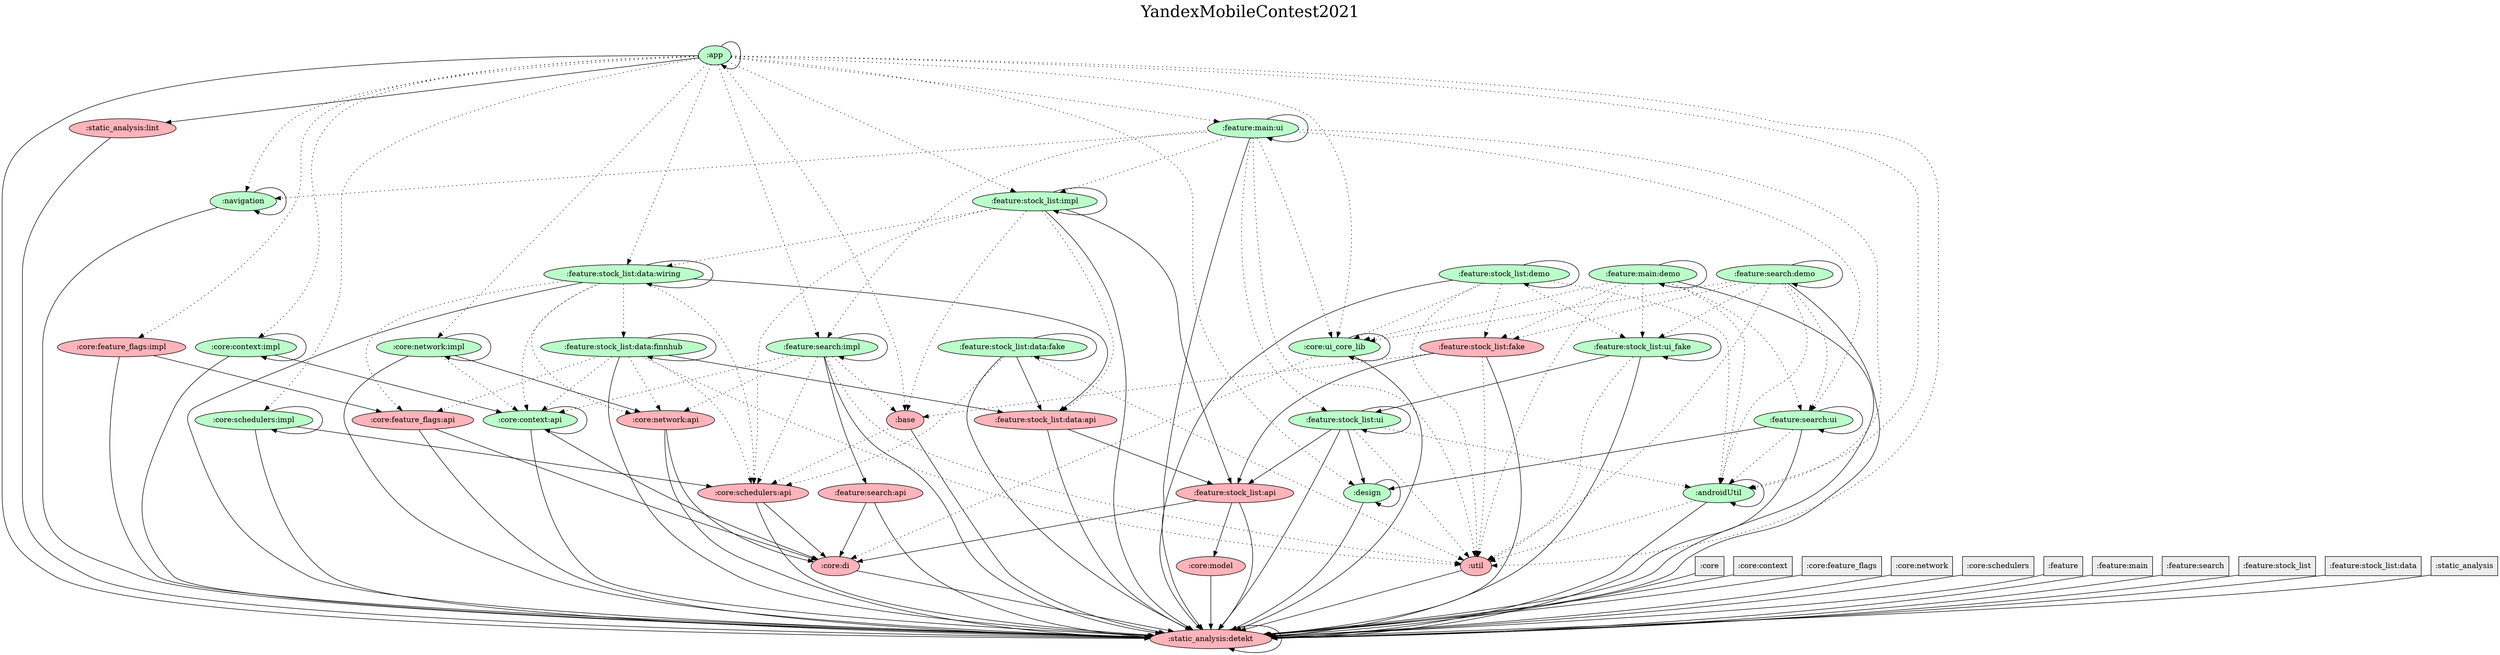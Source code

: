 digraph {
  graph [label="YandexMobileContest2021\n ",labelloc=t,fontsize=30,ranksep=1.4];
  node [style=filled, fillcolor="#bbbbbb"];
  rankdir=TB;

  # Projects

  ":androidUtil" [fillcolor="#baffc9"];
  ":app" [fillcolor="#baffc9"];
  ":base" [fillcolor="#ffb3ba"];
  ":core" [shape=box, fillcolor="#eeeeee"];
  ":core:context" [shape=box, fillcolor="#eeeeee"];
  ":core:context:api" [fillcolor="#baffc9"];
  ":core:context:impl" [fillcolor="#baffc9"];
  ":core:di" [fillcolor="#ffb3ba"];
  ":core:feature_flags" [shape=box, fillcolor="#eeeeee"];
  ":core:feature_flags:api" [fillcolor="#ffb3ba"];
  ":core:feature_flags:impl" [fillcolor="#ffb3ba"];
  ":core:model" [fillcolor="#ffb3ba"];
  ":core:network" [shape=box, fillcolor="#eeeeee"];
  ":core:network:api" [fillcolor="#ffb3ba"];
  ":core:network:impl" [fillcolor="#baffc9"];
  ":core:schedulers" [shape=box, fillcolor="#eeeeee"];
  ":core:schedulers:api" [fillcolor="#ffb3ba"];
  ":core:schedulers:impl" [fillcolor="#baffc9"];
  ":core:ui_core_lib" [fillcolor="#baffc9"];
  ":design" [fillcolor="#baffc9"];
  ":feature" [shape=box, fillcolor="#eeeeee"];
  ":feature:main" [shape=box, fillcolor="#eeeeee"];
  ":feature:main:demo" [fillcolor="#baffc9"];
  ":feature:main:ui" [fillcolor="#baffc9"];
  ":feature:search" [shape=box, fillcolor="#eeeeee"];
  ":feature:search:api" [fillcolor="#ffb3ba"];
  ":feature:search:demo" [fillcolor="#baffc9"];
  ":feature:search:impl" [fillcolor="#baffc9"];
  ":feature:search:ui" [fillcolor="#baffc9"];
  ":feature:stock_list" [shape=box, fillcolor="#eeeeee"];
  ":feature:stock_list:api" [fillcolor="#ffb3ba"];
  ":feature:stock_list:data" [shape=box, fillcolor="#eeeeee"];
  ":feature:stock_list:data:api" [fillcolor="#ffb3ba"];
  ":feature:stock_list:data:fake" [fillcolor="#baffc9"];
  ":feature:stock_list:data:finnhub" [fillcolor="#baffc9"];
  ":feature:stock_list:data:wiring" [fillcolor="#baffc9"];
  ":feature:stock_list:demo" [fillcolor="#baffc9"];
  ":feature:stock_list:fake" [fillcolor="#ffb3ba"];
  ":feature:stock_list:impl" [fillcolor="#baffc9"];
  ":feature:stock_list:ui" [fillcolor="#baffc9"];
  ":feature:stock_list:ui_fake" [fillcolor="#baffc9"];
  ":navigation" [fillcolor="#baffc9"];
  ":static_analysis" [shape=box, fillcolor="#eeeeee"];
  ":static_analysis:detekt" [fillcolor="#ffb3ba"];
  ":static_analysis:lint" [fillcolor="#ffb3ba"];
  ":util" [fillcolor="#ffb3ba"];

  {rank = same; ":core"; ":core:context"; ":core:feature_flags"; ":core:network"; ":core:schedulers"; ":feature"; ":feature:main"; ":feature:search"; ":feature:stock_list"; ":feature:stock_list:data"; ":static_analysis";}

  # Dependencies

  ":androidUtil" -> ":androidUtil"
  ":androidUtil" -> ":static_analysis:detekt"
  ":androidUtil" -> ":util" [style=dotted]
  ":app" -> ":app"
  ":app" -> ":static_analysis:detekt"
  ":app" -> ":androidUtil" [style=dotted]
  ":app" -> ":base" [style=dotted]
  ":app" -> ":design" [style=dotted]
  ":app" -> ":core:context:impl" [style=dotted]
  ":app" -> ":core:feature_flags:impl" [style=dotted]
  ":app" -> ":core:network:impl" [style=dotted]
  ":app" -> ":core:schedulers:impl" [style=dotted]
  ":app" -> ":core:ui_core_lib" [style=dotted]
  ":app" -> ":feature:main:ui" [style=dotted]
  ":app" -> ":feature:search:impl" [style=dotted]
  ":app" -> ":feature:stock_list:data:wiring" [style=dotted]
  ":app" -> ":feature:stock_list:impl" [style=dotted]
  ":app" -> ":navigation" [style=dotted]
  ":app" -> ":util" [style=dotted]
  ":app" -> ":static_analysis:lint"
  ":base" -> ":static_analysis:detekt"
  ":base" -> ":core:schedulers:api" [style=dotted]
  ":core" -> ":static_analysis:detekt"
  ":design" -> ":design"
  ":design" -> ":static_analysis:detekt"
  ":feature" -> ":static_analysis:detekt"
  ":navigation" -> ":navigation"
  ":navigation" -> ":static_analysis:detekt"
  ":static_analysis" -> ":static_analysis:detekt"
  ":util" -> ":static_analysis:detekt"
  ":core:context" -> ":static_analysis:detekt"
  ":core:di" -> ":static_analysis:detekt"
  ":core:feature_flags" -> ":static_analysis:detekt"
  ":core:model" -> ":static_analysis:detekt"
  ":core:network" -> ":static_analysis:detekt"
  ":core:schedulers" -> ":static_analysis:detekt"
  ":core:ui_core_lib" -> ":core:ui_core_lib"
  ":core:ui_core_lib" -> ":static_analysis:detekt"
  ":core:ui_core_lib" -> ":core:di" [style=dotted]
  ":feature:main" -> ":static_analysis:detekt"
  ":feature:search" -> ":static_analysis:detekt"
  ":feature:stock_list" -> ":static_analysis:detekt"
  ":static_analysis:detekt" -> ":static_analysis:detekt"
  ":static_analysis:lint" -> ":static_analysis:detekt"
  ":core:context:api" -> ":core:di"
  ":core:context:api" -> ":core:context:api"
  ":core:context:api" -> ":static_analysis:detekt"
  ":core:context:impl" -> ":core:context:api"
  ":core:context:impl" -> ":core:context:impl"
  ":core:context:impl" -> ":static_analysis:detekt"
  ":core:feature_flags:api" -> ":core:di"
  ":core:feature_flags:api" -> ":static_analysis:detekt"
  ":core:feature_flags:impl" -> ":core:feature_flags:api"
  ":core:feature_flags:impl" -> ":static_analysis:detekt"
  ":core:network:api" -> ":core:di"
  ":core:network:api" -> ":static_analysis:detekt"
  ":core:network:impl" -> ":core:network:api"
  ":core:network:impl" -> ":core:network:impl"
  ":core:network:impl" -> ":static_analysis:detekt"
  ":core:network:impl" -> ":core:context:api" [style=dotted]
  ":core:schedulers:api" -> ":core:di"
  ":core:schedulers:api" -> ":static_analysis:detekt"
  ":core:schedulers:impl" -> ":core:schedulers:api"
  ":core:schedulers:impl" -> ":core:schedulers:impl"
  ":core:schedulers:impl" -> ":static_analysis:detekt"
  ":feature:main:demo" -> ":feature:main:demo"
  ":feature:main:demo" -> ":static_analysis:detekt"
  ":feature:main:demo" -> ":androidUtil" [style=dotted]
  ":feature:main:demo" -> ":core:ui_core_lib" [style=dotted]
  ":feature:main:demo" -> ":feature:search:ui" [style=dotted]
  ":feature:main:demo" -> ":feature:stock_list:fake" [style=dotted]
  ":feature:main:demo" -> ":feature:stock_list:ui_fake" [style=dotted]
  ":feature:main:demo" -> ":util" [style=dotted]
  ":feature:main:ui" -> ":feature:main:ui"
  ":feature:main:ui" -> ":static_analysis:detekt"
  ":feature:main:ui" -> ":androidUtil" [style=dotted]
  ":feature:main:ui" -> ":core:ui_core_lib" [style=dotted]
  ":feature:main:ui" -> ":feature:search:impl" [style=dotted]
  ":feature:main:ui" -> ":feature:search:ui" [style=dotted]
  ":feature:main:ui" -> ":feature:stock_list:impl" [style=dotted]
  ":feature:main:ui" -> ":feature:stock_list:ui" [style=dotted]
  ":feature:main:ui" -> ":navigation" [style=dotted]
  ":feature:main:ui" -> ":util" [style=dotted]
  ":feature:search:api" -> ":core:di"
  ":feature:search:api" -> ":static_analysis:detekt"
  ":feature:search:demo" -> ":feature:search:demo"
  ":feature:search:demo" -> ":static_analysis:detekt"
  ":feature:search:demo" -> ":androidUtil" [style=dotted]
  ":feature:search:demo" -> ":core:ui_core_lib" [style=dotted]
  ":feature:search:demo" -> ":feature:search:ui" [style=dotted]
  ":feature:search:demo" -> ":feature:stock_list:fake" [style=dotted]
  ":feature:search:demo" -> ":feature:stock_list:ui_fake" [style=dotted]
  ":feature:search:demo" -> ":util" [style=dotted]
  ":feature:search:impl" -> ":feature:search:api"
  ":feature:search:impl" -> ":feature:search:impl"
  ":feature:search:impl" -> ":static_analysis:detekt"
  ":feature:search:impl" -> ":base" [style=dotted]
  ":feature:search:impl" -> ":core:context:api" [style=dotted]
  ":feature:search:impl" -> ":core:network:api" [style=dotted]
  ":feature:search:impl" -> ":core:schedulers:api" [style=dotted]
  ":feature:search:impl" -> ":util" [style=dotted]
  ":feature:search:ui" -> ":design"
  ":feature:search:ui" -> ":feature:search:ui"
  ":feature:search:ui" -> ":static_analysis:detekt"
  ":feature:search:ui" -> ":androidUtil" [style=dotted]
  ":feature:stock_list:api" -> ":core:di"
  ":feature:stock_list:api" -> ":core:model"
  ":feature:stock_list:api" -> ":static_analysis:detekt"
  ":feature:stock_list:data" -> ":static_analysis:detekt"
  ":feature:stock_list:demo" -> ":feature:stock_list:demo"
  ":feature:stock_list:demo" -> ":static_analysis:detekt"
  ":feature:stock_list:demo" -> ":androidUtil" [style=dotted]
  ":feature:stock_list:demo" -> ":core:ui_core_lib" [style=dotted]
  ":feature:stock_list:demo" -> ":feature:stock_list:fake" [style=dotted]
  ":feature:stock_list:demo" -> ":feature:stock_list:ui_fake" [style=dotted]
  ":feature:stock_list:demo" -> ":util" [style=dotted]
  ":feature:stock_list:fake" -> ":feature:stock_list:api"
  ":feature:stock_list:fake" -> ":static_analysis:detekt"
  ":feature:stock_list:fake" -> ":base" [style=dotted]
  ":feature:stock_list:fake" -> ":util" [style=dotted]
  ":feature:stock_list:impl" -> ":feature:stock_list:api"
  ":feature:stock_list:impl" -> ":feature:stock_list:impl"
  ":feature:stock_list:impl" -> ":static_analysis:detekt"
  ":feature:stock_list:impl" -> ":base" [style=dotted]
  ":feature:stock_list:impl" -> ":core:schedulers:api" [style=dotted]
  ":feature:stock_list:impl" -> ":feature:stock_list:data:api" [style=dotted]
  ":feature:stock_list:impl" -> ":feature:stock_list:data:wiring" [style=dotted]
  ":feature:stock_list:ui" -> ":design"
  ":feature:stock_list:ui" -> ":feature:stock_list:api"
  ":feature:stock_list:ui" -> ":feature:stock_list:ui"
  ":feature:stock_list:ui" -> ":static_analysis:detekt"
  ":feature:stock_list:ui" -> ":androidUtil" [style=dotted]
  ":feature:stock_list:ui" -> ":util" [style=dotted]
  ":feature:stock_list:ui_fake" -> ":feature:stock_list:ui"
  ":feature:stock_list:ui_fake" -> ":feature:stock_list:ui_fake"
  ":feature:stock_list:ui_fake" -> ":static_analysis:detekt"
  ":feature:stock_list:ui_fake" -> ":util" [style=dotted]
  ":feature:stock_list:data:api" -> ":feature:stock_list:api"
  ":feature:stock_list:data:api" -> ":static_analysis:detekt"
  ":feature:stock_list:data:fake" -> ":feature:stock_list:data:api"
  ":feature:stock_list:data:fake" -> ":feature:stock_list:data:fake"
  ":feature:stock_list:data:fake" -> ":static_analysis:detekt"
  ":feature:stock_list:data:fake" -> ":core:schedulers:api" [style=dotted]
  ":feature:stock_list:data:fake" -> ":util" [style=dotted]
  ":feature:stock_list:data:finnhub" -> ":feature:stock_list:data:api"
  ":feature:stock_list:data:finnhub" -> ":feature:stock_list:data:finnhub"
  ":feature:stock_list:data:finnhub" -> ":static_analysis:detekt"
  ":feature:stock_list:data:finnhub" -> ":core:context:api" [style=dotted]
  ":feature:stock_list:data:finnhub" -> ":core:feature_flags:api" [style=dotted]
  ":feature:stock_list:data:finnhub" -> ":core:network:api" [style=dotted]
  ":feature:stock_list:data:finnhub" -> ":core:schedulers:api" [style=dotted]
  ":feature:stock_list:data:finnhub" -> ":util" [style=dotted]
  ":feature:stock_list:data:wiring" -> ":feature:stock_list:data:api"
  ":feature:stock_list:data:wiring" -> ":feature:stock_list:data:wiring"
  ":feature:stock_list:data:wiring" -> ":static_analysis:detekt"
  ":feature:stock_list:data:wiring" -> ":core:context:api" [style=dotted]
  ":feature:stock_list:data:wiring" -> ":core:feature_flags:api" [style=dotted]
  ":feature:stock_list:data:wiring" -> ":core:network:api" [style=dotted]
  ":feature:stock_list:data:wiring" -> ":core:schedulers:api" [style=dotted]
  ":feature:stock_list:data:wiring" -> ":feature:stock_list:data:finnhub" [style=dotted]
}

